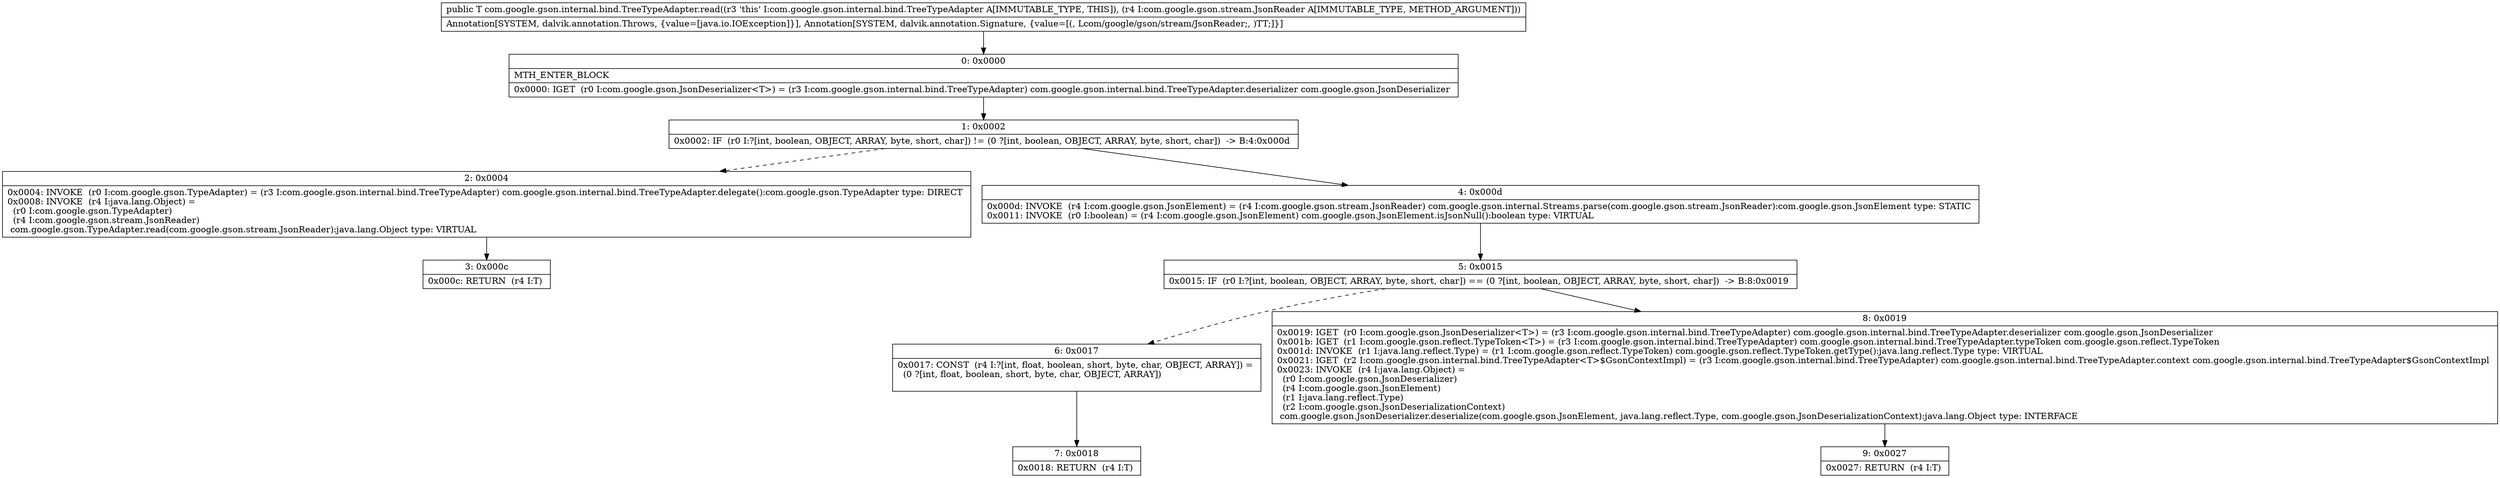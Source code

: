 digraph "CFG forcom.google.gson.internal.bind.TreeTypeAdapter.read(Lcom\/google\/gson\/stream\/JsonReader;)Ljava\/lang\/Object;" {
Node_0 [shape=record,label="{0\:\ 0x0000|MTH_ENTER_BLOCK\l|0x0000: IGET  (r0 I:com.google.gson.JsonDeserializer\<T\>) = (r3 I:com.google.gson.internal.bind.TreeTypeAdapter) com.google.gson.internal.bind.TreeTypeAdapter.deserializer com.google.gson.JsonDeserializer \l}"];
Node_1 [shape=record,label="{1\:\ 0x0002|0x0002: IF  (r0 I:?[int, boolean, OBJECT, ARRAY, byte, short, char]) != (0 ?[int, boolean, OBJECT, ARRAY, byte, short, char])  \-\> B:4:0x000d \l}"];
Node_2 [shape=record,label="{2\:\ 0x0004|0x0004: INVOKE  (r0 I:com.google.gson.TypeAdapter) = (r3 I:com.google.gson.internal.bind.TreeTypeAdapter) com.google.gson.internal.bind.TreeTypeAdapter.delegate():com.google.gson.TypeAdapter type: DIRECT \l0x0008: INVOKE  (r4 I:java.lang.Object) = \l  (r0 I:com.google.gson.TypeAdapter)\l  (r4 I:com.google.gson.stream.JsonReader)\l com.google.gson.TypeAdapter.read(com.google.gson.stream.JsonReader):java.lang.Object type: VIRTUAL \l}"];
Node_3 [shape=record,label="{3\:\ 0x000c|0x000c: RETURN  (r4 I:T) \l}"];
Node_4 [shape=record,label="{4\:\ 0x000d|0x000d: INVOKE  (r4 I:com.google.gson.JsonElement) = (r4 I:com.google.gson.stream.JsonReader) com.google.gson.internal.Streams.parse(com.google.gson.stream.JsonReader):com.google.gson.JsonElement type: STATIC \l0x0011: INVOKE  (r0 I:boolean) = (r4 I:com.google.gson.JsonElement) com.google.gson.JsonElement.isJsonNull():boolean type: VIRTUAL \l}"];
Node_5 [shape=record,label="{5\:\ 0x0015|0x0015: IF  (r0 I:?[int, boolean, OBJECT, ARRAY, byte, short, char]) == (0 ?[int, boolean, OBJECT, ARRAY, byte, short, char])  \-\> B:8:0x0019 \l}"];
Node_6 [shape=record,label="{6\:\ 0x0017|0x0017: CONST  (r4 I:?[int, float, boolean, short, byte, char, OBJECT, ARRAY]) = \l  (0 ?[int, float, boolean, short, byte, char, OBJECT, ARRAY])\l \l}"];
Node_7 [shape=record,label="{7\:\ 0x0018|0x0018: RETURN  (r4 I:T) \l}"];
Node_8 [shape=record,label="{8\:\ 0x0019|0x0019: IGET  (r0 I:com.google.gson.JsonDeserializer\<T\>) = (r3 I:com.google.gson.internal.bind.TreeTypeAdapter) com.google.gson.internal.bind.TreeTypeAdapter.deserializer com.google.gson.JsonDeserializer \l0x001b: IGET  (r1 I:com.google.gson.reflect.TypeToken\<T\>) = (r3 I:com.google.gson.internal.bind.TreeTypeAdapter) com.google.gson.internal.bind.TreeTypeAdapter.typeToken com.google.gson.reflect.TypeToken \l0x001d: INVOKE  (r1 I:java.lang.reflect.Type) = (r1 I:com.google.gson.reflect.TypeToken) com.google.gson.reflect.TypeToken.getType():java.lang.reflect.Type type: VIRTUAL \l0x0021: IGET  (r2 I:com.google.gson.internal.bind.TreeTypeAdapter\<T\>$GsonContextImpl) = (r3 I:com.google.gson.internal.bind.TreeTypeAdapter) com.google.gson.internal.bind.TreeTypeAdapter.context com.google.gson.internal.bind.TreeTypeAdapter$GsonContextImpl \l0x0023: INVOKE  (r4 I:java.lang.Object) = \l  (r0 I:com.google.gson.JsonDeserializer)\l  (r4 I:com.google.gson.JsonElement)\l  (r1 I:java.lang.reflect.Type)\l  (r2 I:com.google.gson.JsonDeserializationContext)\l com.google.gson.JsonDeserializer.deserialize(com.google.gson.JsonElement, java.lang.reflect.Type, com.google.gson.JsonDeserializationContext):java.lang.Object type: INTERFACE \l}"];
Node_9 [shape=record,label="{9\:\ 0x0027|0x0027: RETURN  (r4 I:T) \l}"];
MethodNode[shape=record,label="{public T com.google.gson.internal.bind.TreeTypeAdapter.read((r3 'this' I:com.google.gson.internal.bind.TreeTypeAdapter A[IMMUTABLE_TYPE, THIS]), (r4 I:com.google.gson.stream.JsonReader A[IMMUTABLE_TYPE, METHOD_ARGUMENT]))  | Annotation[SYSTEM, dalvik.annotation.Throws, \{value=[java.io.IOException]\}], Annotation[SYSTEM, dalvik.annotation.Signature, \{value=[(, Lcom\/google\/gson\/stream\/JsonReader;, )TT;]\}]\l}"];
MethodNode -> Node_0;
Node_0 -> Node_1;
Node_1 -> Node_2[style=dashed];
Node_1 -> Node_4;
Node_2 -> Node_3;
Node_4 -> Node_5;
Node_5 -> Node_6[style=dashed];
Node_5 -> Node_8;
Node_6 -> Node_7;
Node_8 -> Node_9;
}

